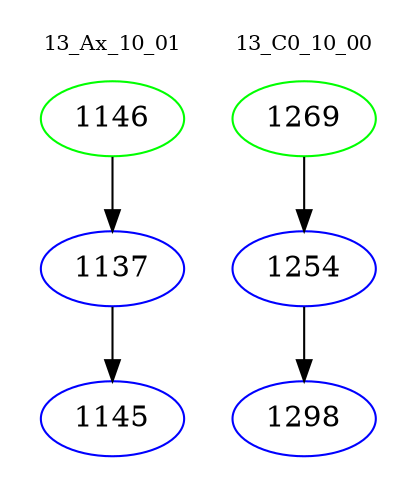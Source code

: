 digraph{
subgraph cluster_0 {
color = white
label = "13_Ax_10_01";
fontsize=10;
T0_1146 [label="1146", color="green"]
T0_1146 -> T0_1137 [color="black"]
T0_1137 [label="1137", color="blue"]
T0_1137 -> T0_1145 [color="black"]
T0_1145 [label="1145", color="blue"]
}
subgraph cluster_1 {
color = white
label = "13_C0_10_00";
fontsize=10;
T1_1269 [label="1269", color="green"]
T1_1269 -> T1_1254 [color="black"]
T1_1254 [label="1254", color="blue"]
T1_1254 -> T1_1298 [color="black"]
T1_1298 [label="1298", color="blue"]
}
}
